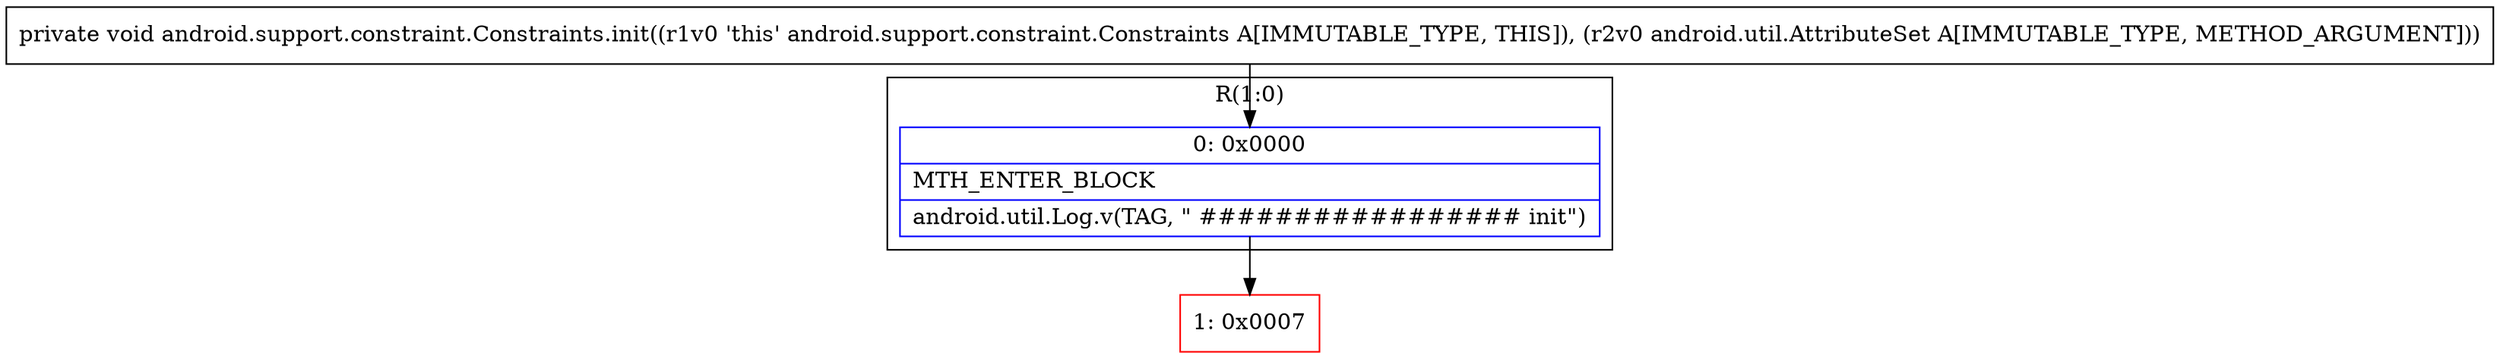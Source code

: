 digraph "CFG forandroid.support.constraint.Constraints.init(Landroid\/util\/AttributeSet;)V" {
subgraph cluster_Region_1288267466 {
label = "R(1:0)";
node [shape=record,color=blue];
Node_0 [shape=record,label="{0\:\ 0x0000|MTH_ENTER_BLOCK\l|android.util.Log.v(TAG, \" ################# init\")\l}"];
}
Node_1 [shape=record,color=red,label="{1\:\ 0x0007}"];
MethodNode[shape=record,label="{private void android.support.constraint.Constraints.init((r1v0 'this' android.support.constraint.Constraints A[IMMUTABLE_TYPE, THIS]), (r2v0 android.util.AttributeSet A[IMMUTABLE_TYPE, METHOD_ARGUMENT])) }"];
MethodNode -> Node_0;
Node_0 -> Node_1;
}


